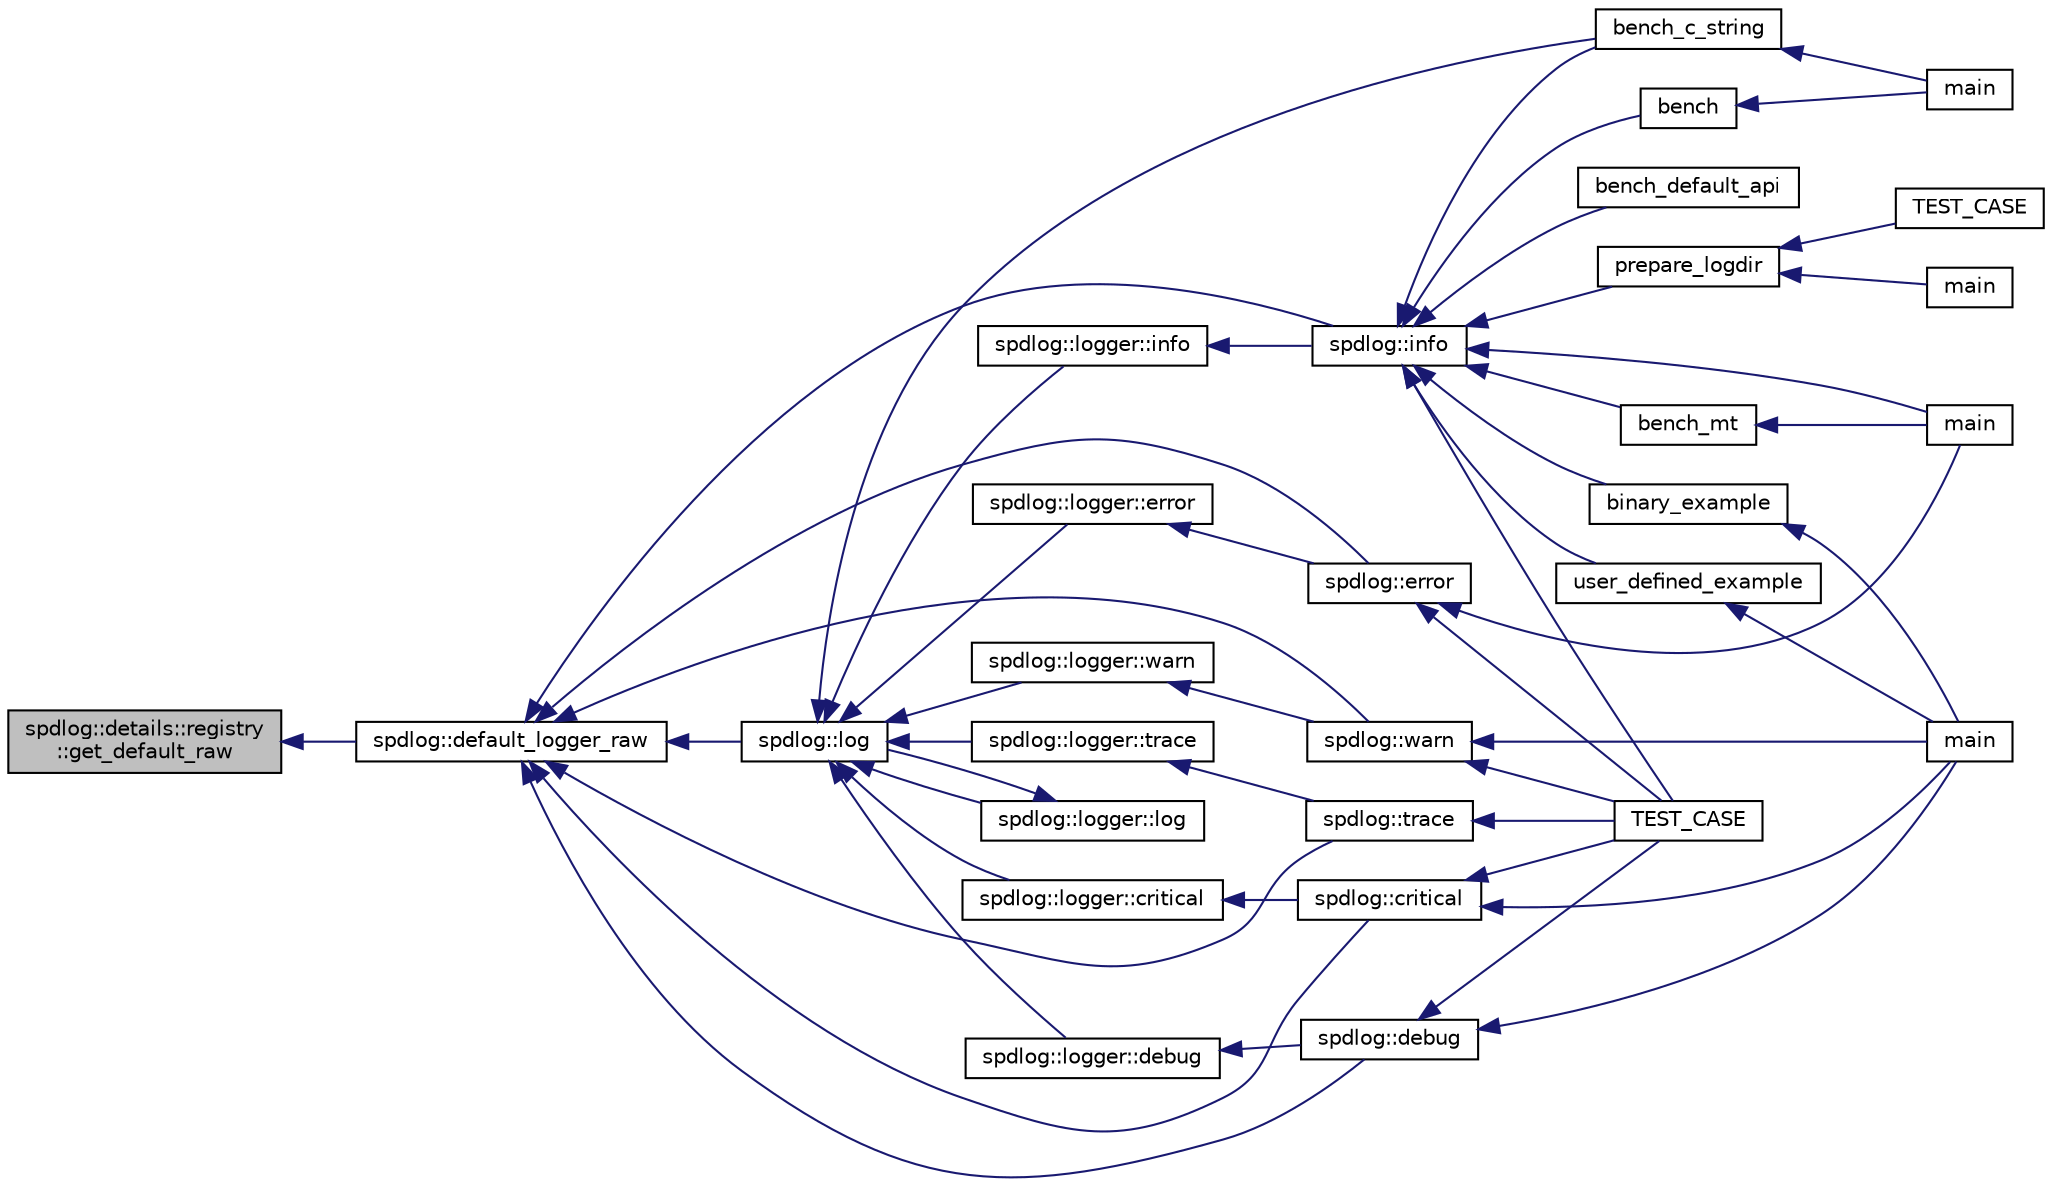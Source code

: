 digraph "spdlog::details::registry::get_default_raw"
{
  edge [fontname="Helvetica",fontsize="10",labelfontname="Helvetica",labelfontsize="10"];
  node [fontname="Helvetica",fontsize="10",shape=record];
  rankdir="LR";
  Node1 [label="spdlog::details::registry\l::get_default_raw",height=0.2,width=0.4,color="black", fillcolor="grey75", style="filled" fontcolor="black"];
  Node1 -> Node2 [dir="back",color="midnightblue",fontsize="10",style="solid",fontname="Helvetica"];
  Node2 [label="spdlog::default_logger_raw",height=0.2,width=0.4,color="black", fillcolor="white", style="filled",URL="$namespacespdlog.html#a2c623c9fadba3efc09b48dac8a3990be"];
  Node2 -> Node3 [dir="back",color="midnightblue",fontsize="10",style="solid",fontname="Helvetica"];
  Node3 [label="spdlog::log",height=0.2,width=0.4,color="black", fillcolor="white", style="filled",URL="$namespacespdlog.html#a097f7ede3465a0c9cb7e4d8bfa99bd54"];
  Node3 -> Node4 [dir="back",color="midnightblue",fontsize="10",style="solid",fontname="Helvetica"];
  Node4 [label="bench_c_string",height=0.2,width=0.4,color="black", fillcolor="white", style="filled",URL="$bench_8cpp.html#ad44a71c1b1a49867d117d367fd476e94"];
  Node4 -> Node5 [dir="back",color="midnightblue",fontsize="10",style="solid",fontname="Helvetica"];
  Node5 [label="main",height=0.2,width=0.4,color="black", fillcolor="white", style="filled",URL="$bench_8cpp.html#a0ddf1224851353fc92bfbff6f499fa97"];
  Node3 -> Node6 [dir="back",color="midnightblue",fontsize="10",style="solid",fontname="Helvetica"];
  Node6 [label="spdlog::logger::log",height=0.2,width=0.4,color="black", fillcolor="white", style="filled",URL="$classspdlog_1_1logger.html#a5149c7b8c1ac8aeedbeba779b0e0cfb7"];
  Node6 -> Node3 [dir="back",color="midnightblue",fontsize="10",style="solid",fontname="Helvetica"];
  Node3 -> Node7 [dir="back",color="midnightblue",fontsize="10",style="solid",fontname="Helvetica"];
  Node7 [label="spdlog::logger::trace",height=0.2,width=0.4,color="black", fillcolor="white", style="filled",URL="$classspdlog_1_1logger.html#ad40c4deed02014ba07bd45d216808cb8"];
  Node7 -> Node8 [dir="back",color="midnightblue",fontsize="10",style="solid",fontname="Helvetica"];
  Node8 [label="spdlog::trace",height=0.2,width=0.4,color="black", fillcolor="white", style="filled",URL="$namespacespdlog.html#adc6cdc47f32c1a9d66cedbe05202bbd1"];
  Node8 -> Node9 [dir="back",color="midnightblue",fontsize="10",style="solid",fontname="Helvetica"];
  Node9 [label="TEST_CASE",height=0.2,width=0.4,color="black", fillcolor="white", style="filled",URL="$test__misc_8cpp.html#abbb6623501088a076b93b8753bf9b660"];
  Node3 -> Node10 [dir="back",color="midnightblue",fontsize="10",style="solid",fontname="Helvetica"];
  Node10 [label="spdlog::logger::debug",height=0.2,width=0.4,color="black", fillcolor="white", style="filled",URL="$classspdlog_1_1logger.html#abccd1b923dcc02f7ab27bddc62d249e4"];
  Node10 -> Node11 [dir="back",color="midnightblue",fontsize="10",style="solid",fontname="Helvetica"];
  Node11 [label="spdlog::debug",height=0.2,width=0.4,color="black", fillcolor="white", style="filled",URL="$namespacespdlog.html#a1fe043ac565dfec785bab6dd68687657"];
  Node11 -> Node12 [dir="back",color="midnightblue",fontsize="10",style="solid",fontname="Helvetica"];
  Node12 [label="main",height=0.2,width=0.4,color="black", fillcolor="white", style="filled",URL="$example_8cpp.html#a81ce304348a420752ee080480d2b3095"];
  Node11 -> Node9 [dir="back",color="midnightblue",fontsize="10",style="solid",fontname="Helvetica"];
  Node3 -> Node13 [dir="back",color="midnightblue",fontsize="10",style="solid",fontname="Helvetica"];
  Node13 [label="spdlog::logger::info",height=0.2,width=0.4,color="black", fillcolor="white", style="filled",URL="$classspdlog_1_1logger.html#ab9862f48bf0a87b8f3532d36d404235a"];
  Node13 -> Node14 [dir="back",color="midnightblue",fontsize="10",style="solid",fontname="Helvetica"];
  Node14 [label="spdlog::info",height=0.2,width=0.4,color="black", fillcolor="white", style="filled",URL="$namespacespdlog.html#aa28eab0ad170c43b6624bf698a12a1d2"];
  Node14 -> Node15 [dir="back",color="midnightblue",fontsize="10",style="solid",fontname="Helvetica"];
  Node15 [label="main",height=0.2,width=0.4,color="black", fillcolor="white", style="filled",URL="$async__bench_8cpp.html#a0ddf1224851353fc92bfbff6f499fa97"];
  Node14 -> Node16 [dir="back",color="midnightblue",fontsize="10",style="solid",fontname="Helvetica"];
  Node16 [label="bench_mt",height=0.2,width=0.4,color="black", fillcolor="white", style="filled",URL="$async__bench_8cpp.html#a87be032cecc2ffc9b5fe137148fa2b1a"];
  Node16 -> Node15 [dir="back",color="midnightblue",fontsize="10",style="solid",fontname="Helvetica"];
  Node14 -> Node17 [dir="back",color="midnightblue",fontsize="10",style="solid",fontname="Helvetica"];
  Node17 [label="bench",height=0.2,width=0.4,color="black", fillcolor="white", style="filled",URL="$bench_8cpp.html#a7319bfe51ec9511b35f5c12e521065f6"];
  Node17 -> Node5 [dir="back",color="midnightblue",fontsize="10",style="solid",fontname="Helvetica"];
  Node14 -> Node18 [dir="back",color="midnightblue",fontsize="10",style="solid",fontname="Helvetica"];
  Node18 [label="bench_default_api",height=0.2,width=0.4,color="black", fillcolor="white", style="filled",URL="$bench_8cpp.html#a343297571d41f5f784e384b71ced42f2"];
  Node14 -> Node4 [dir="back",color="midnightblue",fontsize="10",style="solid",fontname="Helvetica"];
  Node14 -> Node19 [dir="back",color="midnightblue",fontsize="10",style="solid",fontname="Helvetica"];
  Node19 [label="prepare_logdir",height=0.2,width=0.4,color="black", fillcolor="white", style="filled",URL="$tests_2utils_8h.html#a2b5b3745d36c269b878e592c2fa801cb"];
  Node19 -> Node20 [dir="back",color="midnightblue",fontsize="10",style="solid",fontname="Helvetica"];
  Node20 [label="main",height=0.2,width=0.4,color="black", fillcolor="white", style="filled",URL="$latency_8cpp.html#a0ddf1224851353fc92bfbff6f499fa97"];
  Node19 -> Node21 [dir="back",color="midnightblue",fontsize="10",style="solid",fontname="Helvetica"];
  Node21 [label="TEST_CASE",height=0.2,width=0.4,color="black", fillcolor="white", style="filled",URL="$test__async_8cpp.html#ab70534321dea5d2f87206ff5601e0d6b"];
  Node14 -> Node22 [dir="back",color="midnightblue",fontsize="10",style="solid",fontname="Helvetica"];
  Node22 [label="binary_example",height=0.2,width=0.4,color="black", fillcolor="white", style="filled",URL="$example_8cpp.html#a2e05f77fb3f2674bac54750230c694dd"];
  Node22 -> Node12 [dir="back",color="midnightblue",fontsize="10",style="solid",fontname="Helvetica"];
  Node14 -> Node23 [dir="back",color="midnightblue",fontsize="10",style="solid",fontname="Helvetica"];
  Node23 [label="user_defined_example",height=0.2,width=0.4,color="black", fillcolor="white", style="filled",URL="$example_8cpp.html#a33e5031a84de450b97c6baa66a88d234"];
  Node23 -> Node12 [dir="back",color="midnightblue",fontsize="10",style="solid",fontname="Helvetica"];
  Node14 -> Node9 [dir="back",color="midnightblue",fontsize="10",style="solid",fontname="Helvetica"];
  Node3 -> Node24 [dir="back",color="midnightblue",fontsize="10",style="solid",fontname="Helvetica"];
  Node24 [label="spdlog::logger::warn",height=0.2,width=0.4,color="black", fillcolor="white", style="filled",URL="$classspdlog_1_1logger.html#a0382864b4285f133aea148baf896bbba"];
  Node24 -> Node25 [dir="back",color="midnightblue",fontsize="10",style="solid",fontname="Helvetica"];
  Node25 [label="spdlog::warn",height=0.2,width=0.4,color="black", fillcolor="white", style="filled",URL="$namespacespdlog.html#a71d5d744f89b2ff8241c95edd72d0dd1"];
  Node25 -> Node12 [dir="back",color="midnightblue",fontsize="10",style="solid",fontname="Helvetica"];
  Node25 -> Node9 [dir="back",color="midnightblue",fontsize="10",style="solid",fontname="Helvetica"];
  Node3 -> Node26 [dir="back",color="midnightblue",fontsize="10",style="solid",fontname="Helvetica"];
  Node26 [label="spdlog::logger::error",height=0.2,width=0.4,color="black", fillcolor="white", style="filled",URL="$classspdlog_1_1logger.html#a0ffb0e950bd4ed068ee8a29e83efd304"];
  Node26 -> Node27 [dir="back",color="midnightblue",fontsize="10",style="solid",fontname="Helvetica"];
  Node27 [label="spdlog::error",height=0.2,width=0.4,color="black", fillcolor="white", style="filled",URL="$namespacespdlog.html#a5c40a7d8c55fca2ffc801aabaf131515"];
  Node27 -> Node15 [dir="back",color="midnightblue",fontsize="10",style="solid",fontname="Helvetica"];
  Node27 -> Node9 [dir="back",color="midnightblue",fontsize="10",style="solid",fontname="Helvetica"];
  Node3 -> Node28 [dir="back",color="midnightblue",fontsize="10",style="solid",fontname="Helvetica"];
  Node28 [label="spdlog::logger::critical",height=0.2,width=0.4,color="black", fillcolor="white", style="filled",URL="$classspdlog_1_1logger.html#af5194daad87b79f4bc3d298ad5a3eb08"];
  Node28 -> Node29 [dir="back",color="midnightblue",fontsize="10",style="solid",fontname="Helvetica"];
  Node29 [label="spdlog::critical",height=0.2,width=0.4,color="black", fillcolor="white", style="filled",URL="$namespacespdlog.html#a2888f195cff657a62f78800b3f4f433b"];
  Node29 -> Node12 [dir="back",color="midnightblue",fontsize="10",style="solid",fontname="Helvetica"];
  Node29 -> Node9 [dir="back",color="midnightblue",fontsize="10",style="solid",fontname="Helvetica"];
  Node2 -> Node8 [dir="back",color="midnightblue",fontsize="10",style="solid",fontname="Helvetica"];
  Node2 -> Node11 [dir="back",color="midnightblue",fontsize="10",style="solid",fontname="Helvetica"];
  Node2 -> Node14 [dir="back",color="midnightblue",fontsize="10",style="solid",fontname="Helvetica"];
  Node2 -> Node25 [dir="back",color="midnightblue",fontsize="10",style="solid",fontname="Helvetica"];
  Node2 -> Node27 [dir="back",color="midnightblue",fontsize="10",style="solid",fontname="Helvetica"];
  Node2 -> Node29 [dir="back",color="midnightblue",fontsize="10",style="solid",fontname="Helvetica"];
}
